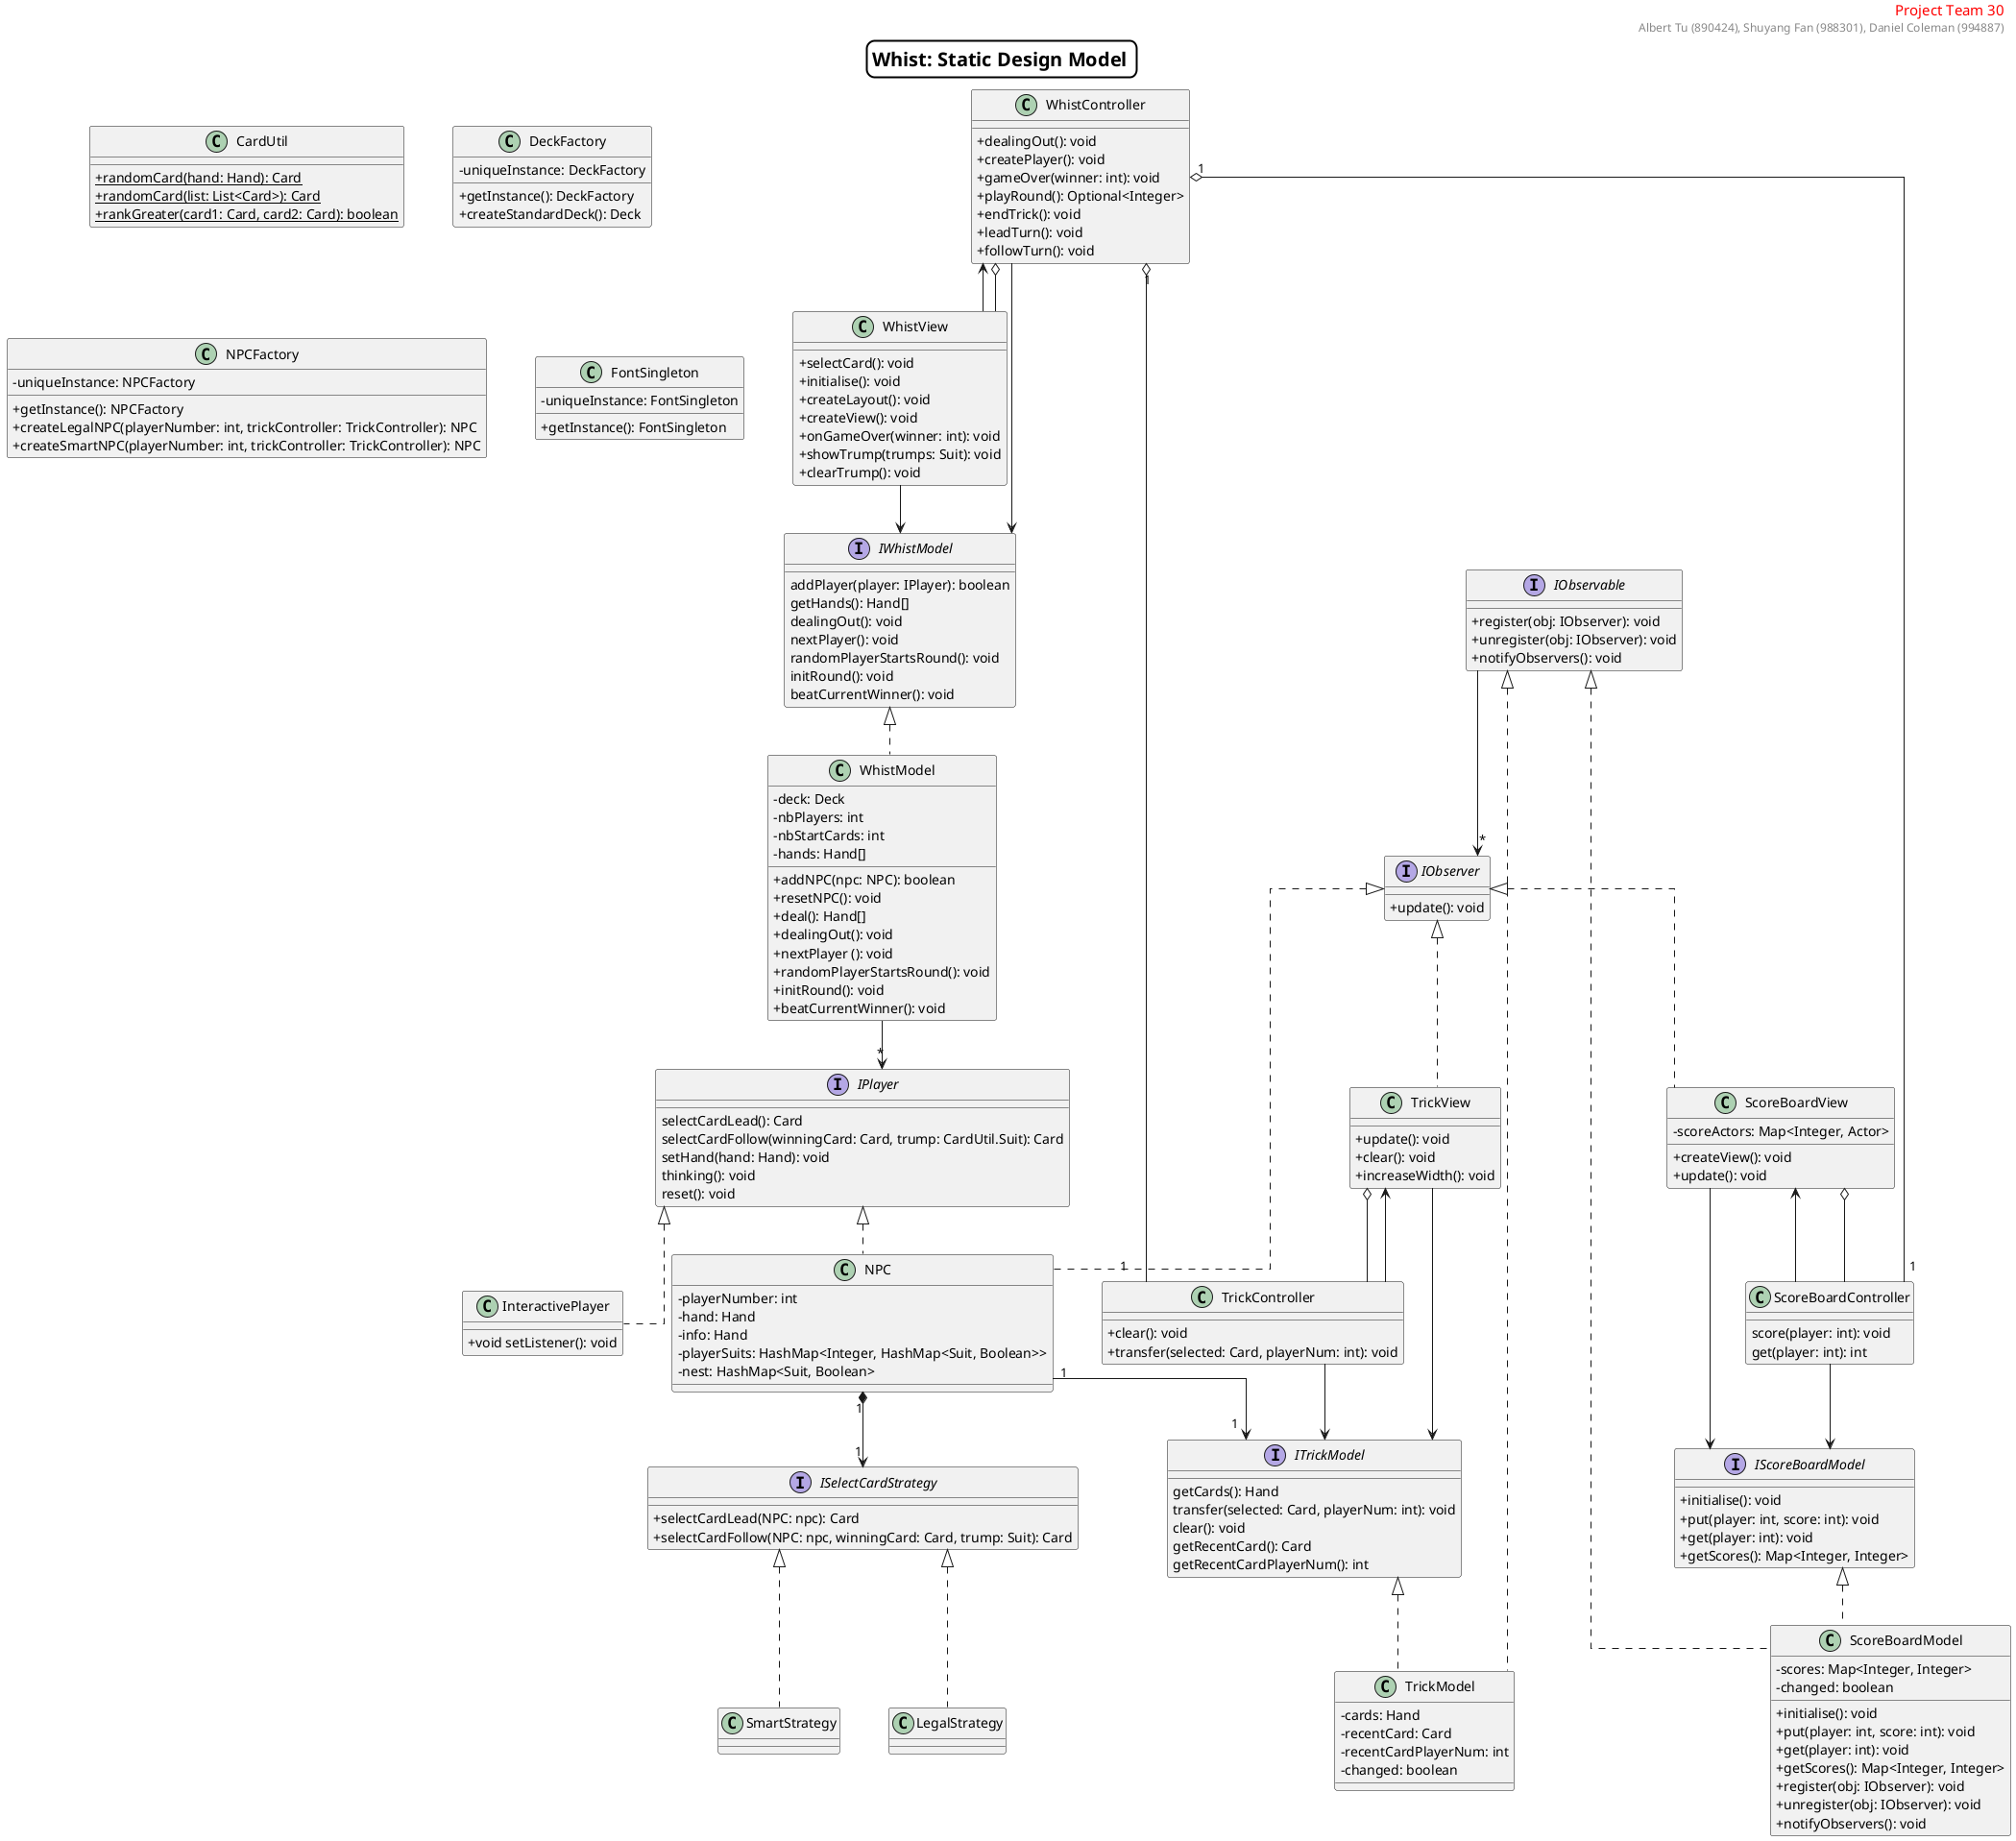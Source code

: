 @startuml
skinparam classAttributeIconSize 0
skinparam linetype polyline
skinparam linetype ortho
skinparam classAttributeIconSize 0
skinparam nodesep 50
skinparam ranksep 50
'skinparam linetype polyline
    'skinparam linetype ortho
    skinparam titleBorderRoundCorner 15
    skinparam titleBorderThickness 2
    skinparam titleBorderColor black
    skinparam titleBackgroundColor White
    title <font size = 20>Whist: Static Design Model </font>

header
<font color=red><font size=15>Project Team 30</font>
<font size = 12>Albert Tu (890424), Shuyang Fan (988301), Daniel Coleman (994887)</font>
endheader
class NPC implements IObserver, IPlayer {
    - playerNumber: int
    - hand: Hand
    - info: Hand
    - playerSuits: HashMap<Integer, HashMap<Suit, Boolean>>
    - nest: HashMap<Suit, Boolean>
}

NPC "1" *--> "1" ISelectCardStrategy
NPC "1" --> "1" ITrickModel

interface ISelectCardStrategy {
    + selectCardLead(NPC: npc): Card
    + selectCardFollow(NPC: npc, winningCard: Card, trump: Suit): Card
}

class SmartStrategy implements ISelectCardStrategy{
'    + selectCardLead(NPC: npc): Card
'    + selectCardFollow(NPC: npc, winningCard: Card, trump: Suit): Card
}
class LegalStrategy implements ISelectCardStrategy{
'    + selectCardLead(NPC: npc): Card
'    + selectCardFollow(NPC: npc, winningCard: Card, trump: Suit): Card
}
interface IObserver {
    + update(): void
}

interface IObservable {
    + register(obj: IObserver): void
    + unregister(obj: IObserver): void
    + notifyObservers(): void
}

interface ITrickModel {
    getCards(): Hand
    transfer(selected: Card, playerNum: int): void
    clear(): void
    getRecentCard(): Card
    getRecentCardPlayerNum(): int
}

class TrickModel implements IObservable, ITrickModel{
    - cards: Hand
    - recentCard: Card
    - recentCardPlayerNum: int
    - changed: boolean
}
IObservable --> "*" IObserver

class TrickView implements IObserver {
    + update(): void
    + clear(): void
    + increaseWidth(): void
}

TrickView o-- TrickController
TrickView --> ITrickModel

class TrickController {
   + clear(): void
   + transfer(selected: Card, playerNum: int): void
}

TrickController --> ITrickModel
TrickController --> TrickView

interface IWhistModel{
    addPlayer(player: IPlayer): boolean
    getHands(): Hand[]
    dealingOut(): void
    nextPlayer(): void
    randomPlayerStartsRound(): void
    initRound(): void
    beatCurrentWinner(): void
}

class WhistModel implements IWhistModel{

    - deck: Deck
    - nbPlayers: int
    - nbStartCards: int
    - hands: Hand[]

    + addNPC(npc: NPC): boolean
    + resetNPC(): void
    + deal(): Hand[]
    + dealingOut(): void
    + nextPlayer (): void
    + randomPlayerStartsRound(): void
    + initRound(): void
    + beatCurrentWinner(): void
}

WhistModel --> "*" IPlayer

class WhistView {
    + selectCard(): void
    + initialise(): void
    + createLayout(): void
    + createView(): void
    + onGameOver(winner: int): void
    + showTrump(trumps: Suit): void
    + clearTrump(): void
}

WhistView --> IWhistModel

class WhistController{
    + dealingOut(): void
    + createPlayer(): void
    + gameOver(winner: int): void
    + playRound(): Optional<Integer>
    + endTrick(): void
    + leadTurn(): void
    + followTurn(): void

}

WhistController --> IWhistModel
WhistController o--	 WhistView
WhistView --> WhistController
WhistController "1" o-- "1" TrickController
WhistController "1" o-- "1" ScoreBoardController

interface IScoreBoardModel {
    + initialise(): void
    + put(player: int, score: int): void
    + get(player: int): void
    + getScores(): Map<Integer, Integer>
}

class ScoreBoardModel implements IScoreBoardModel, IObservable{
    - scores: Map<Integer, Integer>
    - changed: boolean

    + initialise(): void
    + put(player: int, score: int): void
    + get(player: int): void
    + getScores(): Map<Integer, Integer>
    + register(obj: IObserver): void
    + unregister(obj: IObserver): void
    + notifyObservers(): void
}

class ScoreBoardView implements IObserver{
    - scoreActors: Map<Integer, Actor>

    + createView(): void
    + update(): void
}

ScoreBoardView --> IScoreBoardModel
ScoreBoardView o--	 ScoreBoardController

class ScoreBoardController {
    score(player: int): void
    get(player: int): int
}

ScoreBoardController --> IScoreBoardModel
ScoreBoardController --> ScoreBoardView

class CardUtil{
    + {static} randomCard(hand: Hand): Card
    + {static} randomCard(list: List<Card>): Card
    + {static} rankGreater(card1: Card, card2: Card): boolean
}

class DeckFactory {
    - uniqueInstance: DeckFactory
    + getInstance(): DeckFactory
    + createStandardDeck(): Deck
}

class NPCFactory {
    - uniqueInstance: NPCFactory
    + getInstance(): NPCFactory
    + createLegalNPC(playerNumber: int, trickController: TrickController): NPC
    + createSmartNPC(playerNumber: int, trickController: TrickController): NPC
}

class FontSingleton{
    - uniqueInstance: FontSingleton
    + getInstance(): FontSingleton
}

interface IPlayer {
    selectCardLead(): Card
    selectCardFollow(winningCard: Card, trump: CardUtil.Suit): Card
    setHand(hand: Hand): void
    thinking(): void
    reset(): void
}

class InteractivePlayer implements IPlayer {
    + void setListener(): void
}
@enduml